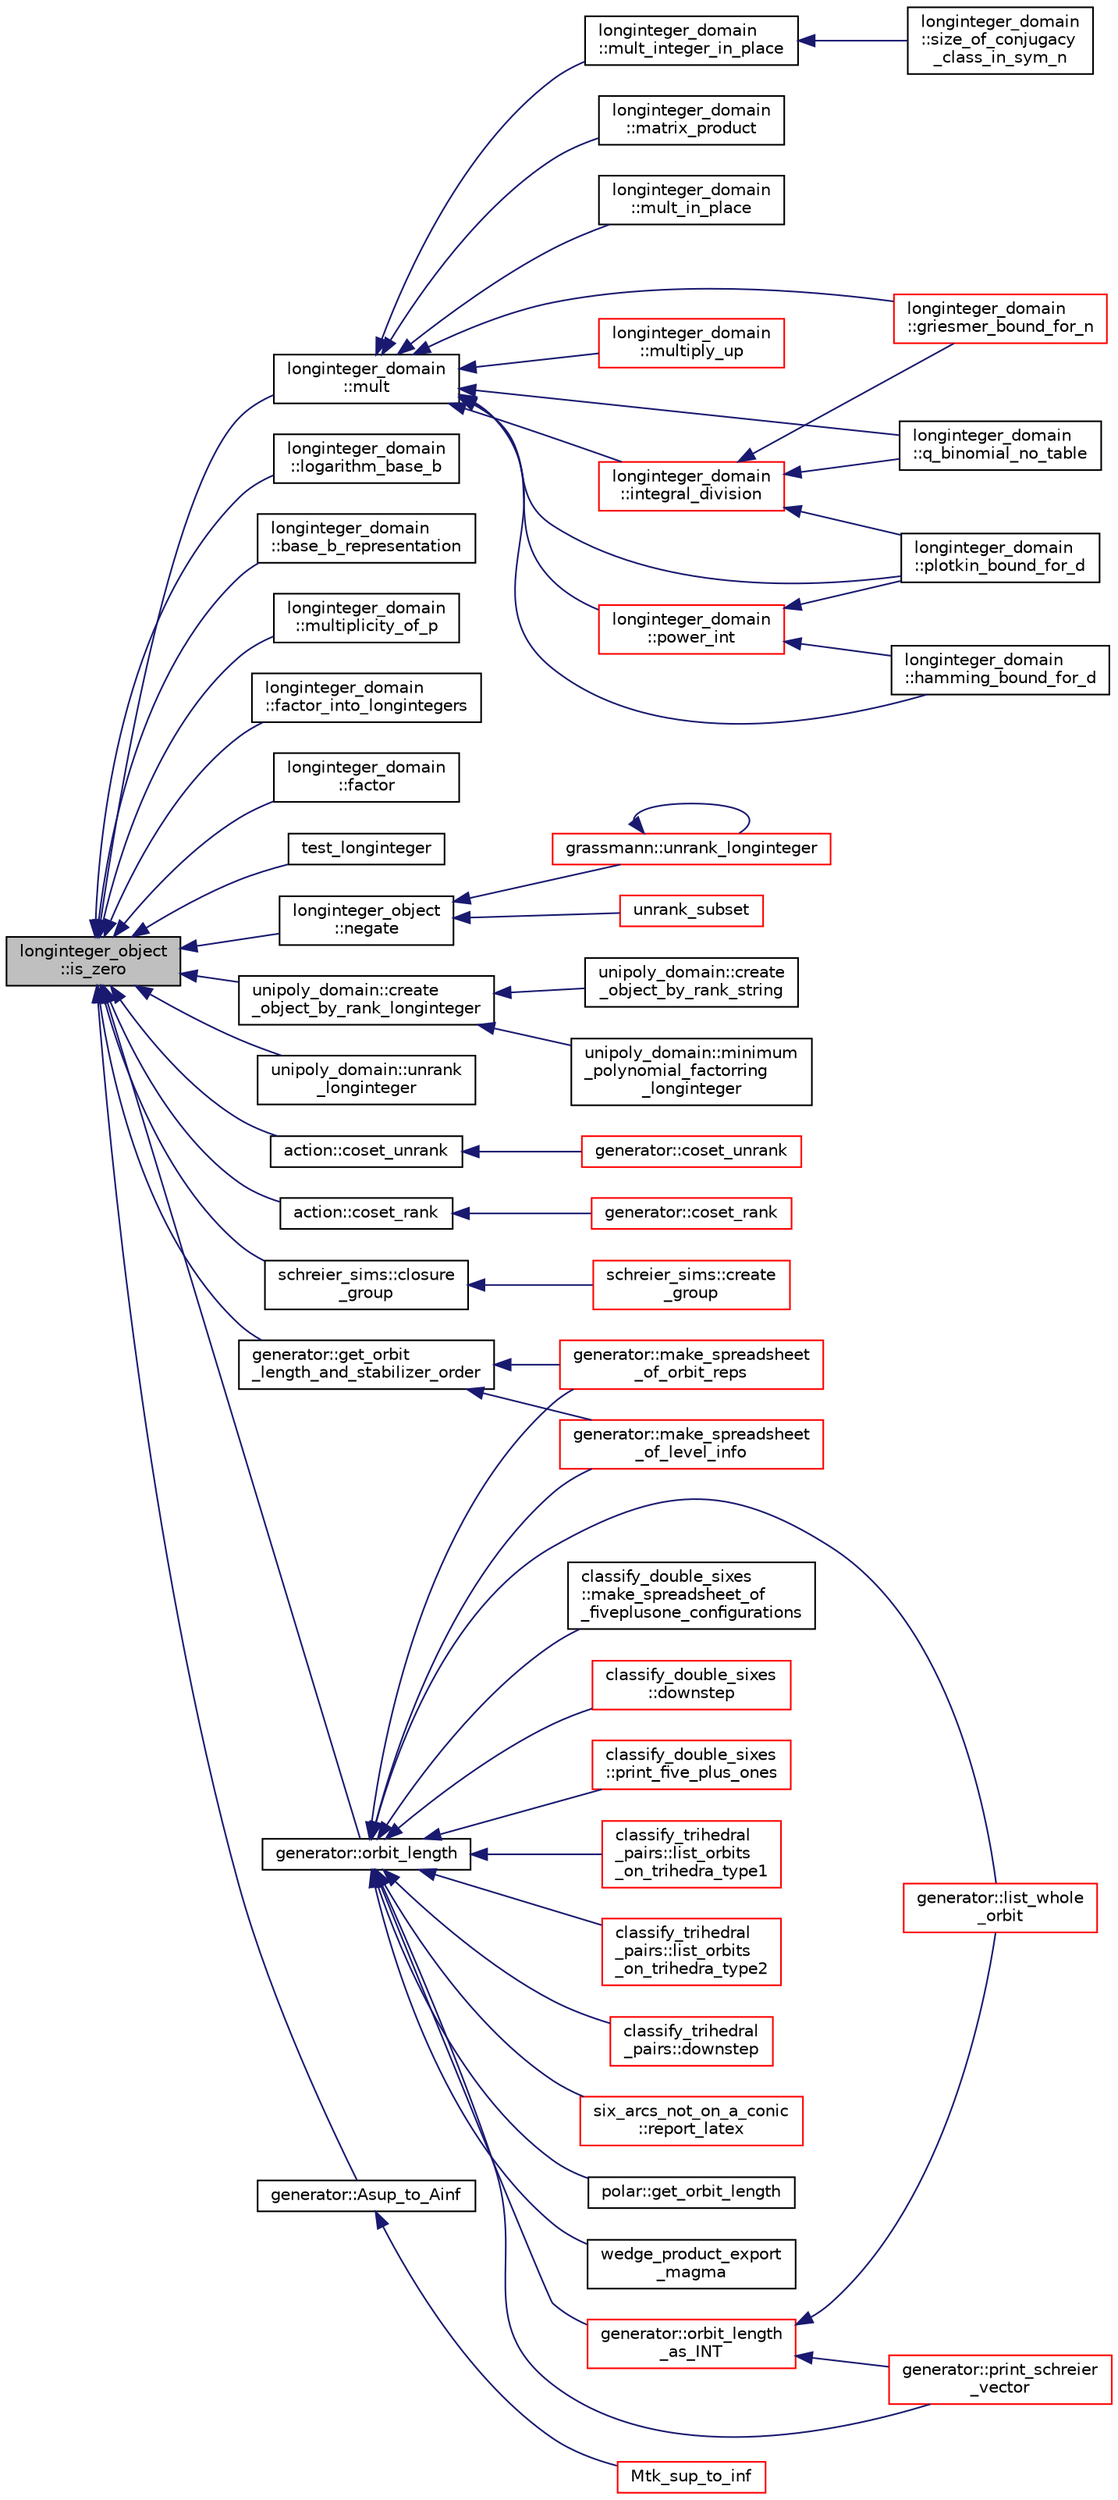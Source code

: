 digraph "longinteger_object::is_zero"
{
  edge [fontname="Helvetica",fontsize="10",labelfontname="Helvetica",labelfontsize="10"];
  node [fontname="Helvetica",fontsize="10",shape=record];
  rankdir="LR";
  Node2044 [label="longinteger_object\l::is_zero",height=0.2,width=0.4,color="black", fillcolor="grey75", style="filled", fontcolor="black"];
  Node2044 -> Node2045 [dir="back",color="midnightblue",fontsize="10",style="solid",fontname="Helvetica"];
  Node2045 [label="longinteger_domain\l::mult",height=0.2,width=0.4,color="black", fillcolor="white", style="filled",URL="$d2/d7a/classlonginteger__domain.html#add02b012364cf88ba81d81930b284c35"];
  Node2045 -> Node2046 [dir="back",color="midnightblue",fontsize="10",style="solid",fontname="Helvetica"];
  Node2046 [label="longinteger_domain\l::mult_in_place",height=0.2,width=0.4,color="black", fillcolor="white", style="filled",URL="$d2/d7a/classlonginteger__domain.html#a999f4469b82a86e12b45a39fe7c0074d"];
  Node2045 -> Node2047 [dir="back",color="midnightblue",fontsize="10",style="solid",fontname="Helvetica"];
  Node2047 [label="longinteger_domain\l::mult_integer_in_place",height=0.2,width=0.4,color="black", fillcolor="white", style="filled",URL="$d2/d7a/classlonginteger__domain.html#a02a15ae41f4c5a6144267a1bbdafe038"];
  Node2047 -> Node2048 [dir="back",color="midnightblue",fontsize="10",style="solid",fontname="Helvetica"];
  Node2048 [label="longinteger_domain\l::size_of_conjugacy\l_class_in_sym_n",height=0.2,width=0.4,color="black", fillcolor="white", style="filled",URL="$d2/d7a/classlonginteger__domain.html#aa82a43461e68d34733b1d58cce5a5505"];
  Node2045 -> Node2049 [dir="back",color="midnightblue",fontsize="10",style="solid",fontname="Helvetica"];
  Node2049 [label="longinteger_domain\l::multiply_up",height=0.2,width=0.4,color="red", fillcolor="white", style="filled",URL="$d2/d7a/classlonginteger__domain.html#a65d533a72b585214a10374b4a18eb713"];
  Node2045 -> Node2052 [dir="back",color="midnightblue",fontsize="10",style="solid",fontname="Helvetica"];
  Node2052 [label="longinteger_domain\l::integral_division",height=0.2,width=0.4,color="red", fillcolor="white", style="filled",URL="$d2/d7a/classlonginteger__domain.html#a1ecbac0518646945d9633a86844846aa"];
  Node2052 -> Node2069 [dir="back",color="midnightblue",fontsize="10",style="solid",fontname="Helvetica"];
  Node2069 [label="longinteger_domain\l::q_binomial_no_table",height=0.2,width=0.4,color="black", fillcolor="white", style="filled",URL="$d2/d7a/classlonginteger__domain.html#a2e84c4789cedf65f616992c323a7f610"];
  Node2052 -> Node2071 [dir="back",color="midnightblue",fontsize="10",style="solid",fontname="Helvetica"];
  Node2071 [label="longinteger_domain\l::plotkin_bound_for_d",height=0.2,width=0.4,color="black", fillcolor="white", style="filled",URL="$d2/d7a/classlonginteger__domain.html#ad8c2e4994b290f8ddf97e431f613e9da"];
  Node2052 -> Node2072 [dir="back",color="midnightblue",fontsize="10",style="solid",fontname="Helvetica"];
  Node2072 [label="longinteger_domain\l::griesmer_bound_for_n",height=0.2,width=0.4,color="red", fillcolor="white", style="filled",URL="$d2/d7a/classlonginteger__domain.html#af4d670e98c803dbce5433484af0e7b7d"];
  Node2045 -> Node2074 [dir="back",color="midnightblue",fontsize="10",style="solid",fontname="Helvetica"];
  Node2074 [label="longinteger_domain\l::power_int",height=0.2,width=0.4,color="red", fillcolor="white", style="filled",URL="$d2/d7a/classlonginteger__domain.html#adcc45b3b48746fa78c20881cd2553ab6"];
  Node2074 -> Node2076 [dir="back",color="midnightblue",fontsize="10",style="solid",fontname="Helvetica"];
  Node2076 [label="longinteger_domain\l::hamming_bound_for_d",height=0.2,width=0.4,color="black", fillcolor="white", style="filled",URL="$d2/d7a/classlonginteger__domain.html#a8286a3807d17fc93efa298fe34b5428b"];
  Node2074 -> Node2071 [dir="back",color="midnightblue",fontsize="10",style="solid",fontname="Helvetica"];
  Node2045 -> Node2069 [dir="back",color="midnightblue",fontsize="10",style="solid",fontname="Helvetica"];
  Node2045 -> Node2077 [dir="back",color="midnightblue",fontsize="10",style="solid",fontname="Helvetica"];
  Node2077 [label="longinteger_domain\l::matrix_product",height=0.2,width=0.4,color="black", fillcolor="white", style="filled",URL="$d2/d7a/classlonginteger__domain.html#acf1267141342f981b53103794d1ee3d0"];
  Node2045 -> Node2076 [dir="back",color="midnightblue",fontsize="10",style="solid",fontname="Helvetica"];
  Node2045 -> Node2071 [dir="back",color="midnightblue",fontsize="10",style="solid",fontname="Helvetica"];
  Node2045 -> Node2072 [dir="back",color="midnightblue",fontsize="10",style="solid",fontname="Helvetica"];
  Node2044 -> Node2056 [dir="back",color="midnightblue",fontsize="10",style="solid",fontname="Helvetica"];
  Node2056 [label="longinteger_domain\l::logarithm_base_b",height=0.2,width=0.4,color="black", fillcolor="white", style="filled",URL="$d2/d7a/classlonginteger__domain.html#a48ced88854ffc8207e85527bf01560ee"];
  Node2044 -> Node2057 [dir="back",color="midnightblue",fontsize="10",style="solid",fontname="Helvetica"];
  Node2057 [label="longinteger_domain\l::base_b_representation",height=0.2,width=0.4,color="black", fillcolor="white", style="filled",URL="$d2/d7a/classlonginteger__domain.html#abe671698af1fc0150d7adb18975788fc"];
  Node2044 -> Node2062 [dir="back",color="midnightblue",fontsize="10",style="solid",fontname="Helvetica"];
  Node2062 [label="longinteger_domain\l::multiplicity_of_p",height=0.2,width=0.4,color="black", fillcolor="white", style="filled",URL="$d2/d7a/classlonginteger__domain.html#a174b2ce4be57b455dee7c9562c56378b"];
  Node2044 -> Node2060 [dir="back",color="midnightblue",fontsize="10",style="solid",fontname="Helvetica"];
  Node2060 [label="longinteger_domain\l::factor_into_longintegers",height=0.2,width=0.4,color="black", fillcolor="white", style="filled",URL="$d2/d7a/classlonginteger__domain.html#aba5c9b9b4a3286551fb3bc5e102e2b63"];
  Node2044 -> Node2061 [dir="back",color="midnightblue",fontsize="10",style="solid",fontname="Helvetica"];
  Node2061 [label="longinteger_domain\l::factor",height=0.2,width=0.4,color="black", fillcolor="white", style="filled",URL="$d2/d7a/classlonginteger__domain.html#a2224c4efabb173607589de9b5d91cad0"];
  Node2044 -> Node2078 [dir="back",color="midnightblue",fontsize="10",style="solid",fontname="Helvetica"];
  Node2078 [label="test_longinteger",height=0.2,width=0.4,color="black", fillcolor="white", style="filled",URL="$d6/d94/longinteger__domain_8_c.html#aded6998d4e49439df8f00e8312030c56"];
  Node2044 -> Node2079 [dir="back",color="midnightblue",fontsize="10",style="solid",fontname="Helvetica"];
  Node2079 [label="longinteger_object\l::negate",height=0.2,width=0.4,color="black", fillcolor="white", style="filled",URL="$dd/d7e/classlonginteger__object.html#aa2305cd4d3ee6e462c70c40acc61a6af"];
  Node2079 -> Node2080 [dir="back",color="midnightblue",fontsize="10",style="solid",fontname="Helvetica"];
  Node2080 [label="grassmann::unrank_longinteger",height=0.2,width=0.4,color="red", fillcolor="white", style="filled",URL="$df/d02/classgrassmann.html#aede73ec7ffd4596b9b9953f5583bdc76"];
  Node2080 -> Node2080 [dir="back",color="midnightblue",fontsize="10",style="solid",fontname="Helvetica"];
  Node2079 -> Node2105 [dir="back",color="midnightblue",fontsize="10",style="solid",fontname="Helvetica"];
  Node2105 [label="unrank_subset",height=0.2,width=0.4,color="red", fillcolor="white", style="filled",URL="$de/ded/test2_8_c.html#a6e62c789be7f7dbbd6b92e0bd4d23fb6"];
  Node2044 -> Node2113 [dir="back",color="midnightblue",fontsize="10",style="solid",fontname="Helvetica"];
  Node2113 [label="unipoly_domain::create\l_object_by_rank_longinteger",height=0.2,width=0.4,color="black", fillcolor="white", style="filled",URL="$da/d3c/classunipoly__domain.html#ae0253c2cb878d008f01b59ec4a61a1a7"];
  Node2113 -> Node2114 [dir="back",color="midnightblue",fontsize="10",style="solid",fontname="Helvetica"];
  Node2114 [label="unipoly_domain::create\l_object_by_rank_string",height=0.2,width=0.4,color="black", fillcolor="white", style="filled",URL="$da/d3c/classunipoly__domain.html#ae3243756144f89d8a0fbd48f9e1d7840"];
  Node2113 -> Node2115 [dir="back",color="midnightblue",fontsize="10",style="solid",fontname="Helvetica"];
  Node2115 [label="unipoly_domain::minimum\l_polynomial_factorring\l_longinteger",height=0.2,width=0.4,color="black", fillcolor="white", style="filled",URL="$da/d3c/classunipoly__domain.html#a2c953e21fad2df88627ac8a289f3a77b"];
  Node2044 -> Node2116 [dir="back",color="midnightblue",fontsize="10",style="solid",fontname="Helvetica"];
  Node2116 [label="unipoly_domain::unrank\l_longinteger",height=0.2,width=0.4,color="black", fillcolor="white", style="filled",URL="$da/d3c/classunipoly__domain.html#a04097bd4234a2078e84f7474496a3e19"];
  Node2044 -> Node2117 [dir="back",color="midnightblue",fontsize="10",style="solid",fontname="Helvetica"];
  Node2117 [label="action::coset_unrank",height=0.2,width=0.4,color="black", fillcolor="white", style="filled",URL="$d2/d86/classaction.html#aeabf488f671d4e77a8a892eb58d82b34"];
  Node2117 -> Node2118 [dir="back",color="midnightblue",fontsize="10",style="solid",fontname="Helvetica"];
  Node2118 [label="generator::coset_unrank",height=0.2,width=0.4,color="red", fillcolor="white", style="filled",URL="$d7/d73/classgenerator.html#a489f02ee804f130f666029a46020aaf6"];
  Node2044 -> Node2149 [dir="back",color="midnightblue",fontsize="10",style="solid",fontname="Helvetica"];
  Node2149 [label="action::coset_rank",height=0.2,width=0.4,color="black", fillcolor="white", style="filled",URL="$d2/d86/classaction.html#a5757c5b9562366be88526cc943c015e0"];
  Node2149 -> Node2150 [dir="back",color="midnightblue",fontsize="10",style="solid",fontname="Helvetica"];
  Node2150 [label="generator::coset_rank",height=0.2,width=0.4,color="red", fillcolor="white", style="filled",URL="$d7/d73/classgenerator.html#aee00240c0ae71885dd9d23b5423c56d9"];
  Node2044 -> Node2153 [dir="back",color="midnightblue",fontsize="10",style="solid",fontname="Helvetica"];
  Node2153 [label="schreier_sims::closure\l_group",height=0.2,width=0.4,color="black", fillcolor="white", style="filled",URL="$d0/da8/classschreier__sims.html#ab7b5e8db97b550983b0213f713365feb"];
  Node2153 -> Node2154 [dir="back",color="midnightblue",fontsize="10",style="solid",fontname="Helvetica"];
  Node2154 [label="schreier_sims::create\l_group",height=0.2,width=0.4,color="red", fillcolor="white", style="filled",URL="$d0/da8/classschreier__sims.html#a1423aec8f5f7f69d0518cd4e69e29b07"];
  Node2044 -> Node2164 [dir="back",color="midnightblue",fontsize="10",style="solid",fontname="Helvetica"];
  Node2164 [label="generator::orbit_length",height=0.2,width=0.4,color="black", fillcolor="white", style="filled",URL="$d7/d73/classgenerator.html#a38a102d644c03c18ad901f1a815a7f6c"];
  Node2164 -> Node2165 [dir="back",color="midnightblue",fontsize="10",style="solid",fontname="Helvetica"];
  Node2165 [label="polar::get_orbit_length",height=0.2,width=0.4,color="black", fillcolor="white", style="filled",URL="$da/d1c/classpolar.html#a71a043abbfbafb684996d7ca7e14ac52"];
  Node2164 -> Node2166 [dir="back",color="midnightblue",fontsize="10",style="solid",fontname="Helvetica"];
  Node2166 [label="wedge_product_export\l_magma",height=0.2,width=0.4,color="black", fillcolor="white", style="filled",URL="$d3/d35/snakes__and__ladders__global_8_c.html#a089361716c9d4ced5fd32c64584e8648"];
  Node2164 -> Node2167 [dir="back",color="midnightblue",fontsize="10",style="solid",fontname="Helvetica"];
  Node2167 [label="generator::orbit_length\l_as_INT",height=0.2,width=0.4,color="red", fillcolor="white", style="filled",URL="$d7/d73/classgenerator.html#aecb478b303fd91af6a914f541906da39"];
  Node2167 -> Node2174 [dir="back",color="midnightblue",fontsize="10",style="solid",fontname="Helvetica"];
  Node2174 [label="generator::print_schreier\l_vector",height=0.2,width=0.4,color="red", fillcolor="white", style="filled",URL="$d7/d73/classgenerator.html#aa31c8a1d5c8f5ccb054a07455983b0d1"];
  Node2167 -> Node2124 [dir="back",color="midnightblue",fontsize="10",style="solid",fontname="Helvetica"];
  Node2124 [label="generator::list_whole\l_orbit",height=0.2,width=0.4,color="red", fillcolor="white", style="filled",URL="$d7/d73/classgenerator.html#aa102d1c1e32f0cd1dafeab1e0d1c18c1"];
  Node2164 -> Node2174 [dir="back",color="midnightblue",fontsize="10",style="solid",fontname="Helvetica"];
  Node2164 -> Node2124 [dir="back",color="midnightblue",fontsize="10",style="solid",fontname="Helvetica"];
  Node2164 -> Node2176 [dir="back",color="midnightblue",fontsize="10",style="solid",fontname="Helvetica"];
  Node2176 [label="generator::make_spreadsheet\l_of_orbit_reps",height=0.2,width=0.4,color="red", fillcolor="white", style="filled",URL="$d7/d73/classgenerator.html#a2fb3f7b149d0207cf859b33529282e22"];
  Node2164 -> Node2180 [dir="back",color="midnightblue",fontsize="10",style="solid",fontname="Helvetica"];
  Node2180 [label="generator::make_spreadsheet\l_of_level_info",height=0.2,width=0.4,color="red", fillcolor="white", style="filled",URL="$d7/d73/classgenerator.html#af24c5959de39cf89f983a29b8f6de902"];
  Node2164 -> Node2181 [dir="back",color="midnightblue",fontsize="10",style="solid",fontname="Helvetica"];
  Node2181 [label="classify_double_sixes\l::make_spreadsheet_of\l_fiveplusone_configurations",height=0.2,width=0.4,color="black", fillcolor="white", style="filled",URL="$dd/d23/classclassify__double__sixes.html#a6de01cd6f2d38e1187ae13a6d8ba10ef"];
  Node2164 -> Node2182 [dir="back",color="midnightblue",fontsize="10",style="solid",fontname="Helvetica"];
  Node2182 [label="classify_double_sixes\l::downstep",height=0.2,width=0.4,color="red", fillcolor="white", style="filled",URL="$dd/d23/classclassify__double__sixes.html#aed4b1460612fe2fd5b4e4611e83b2806"];
  Node2164 -> Node2184 [dir="back",color="midnightblue",fontsize="10",style="solid",fontname="Helvetica"];
  Node2184 [label="classify_double_sixes\l::print_five_plus_ones",height=0.2,width=0.4,color="red", fillcolor="white", style="filled",URL="$dd/d23/classclassify__double__sixes.html#a4211b29d5115343c52fef8a64d46a7c7"];
  Node2164 -> Node2186 [dir="back",color="midnightblue",fontsize="10",style="solid",fontname="Helvetica"];
  Node2186 [label="classify_trihedral\l_pairs::list_orbits\l_on_trihedra_type1",height=0.2,width=0.4,color="red", fillcolor="white", style="filled",URL="$d1/d21/classclassify__trihedral__pairs.html#a5289f00a07639129c5264ba88508ca13"];
  Node2164 -> Node2188 [dir="back",color="midnightblue",fontsize="10",style="solid",fontname="Helvetica"];
  Node2188 [label="classify_trihedral\l_pairs::list_orbits\l_on_trihedra_type2",height=0.2,width=0.4,color="red", fillcolor="white", style="filled",URL="$d1/d21/classclassify__trihedral__pairs.html#a98826e788eb4eedfc615144211032633"];
  Node2164 -> Node2189 [dir="back",color="midnightblue",fontsize="10",style="solid",fontname="Helvetica"];
  Node2189 [label="classify_trihedral\l_pairs::downstep",height=0.2,width=0.4,color="red", fillcolor="white", style="filled",URL="$d1/d21/classclassify__trihedral__pairs.html#a3fe3880b4f1451c976300cba97be0bbf"];
  Node2164 -> Node2194 [dir="back",color="midnightblue",fontsize="10",style="solid",fontname="Helvetica"];
  Node2194 [label="six_arcs_not_on_a_conic\l::report_latex",height=0.2,width=0.4,color="red", fillcolor="white", style="filled",URL="$d8/de6/classsix__arcs__not__on__a__conic.html#a7382d61449608121f5ef1d4d1c69756c"];
  Node2044 -> Node2195 [dir="back",color="midnightblue",fontsize="10",style="solid",fontname="Helvetica"];
  Node2195 [label="generator::get_orbit\l_length_and_stabilizer_order",height=0.2,width=0.4,color="black", fillcolor="white", style="filled",URL="$d7/d73/classgenerator.html#a3b61656a33d833f30f2ac88406186a36"];
  Node2195 -> Node2176 [dir="back",color="midnightblue",fontsize="10",style="solid",fontname="Helvetica"];
  Node2195 -> Node2180 [dir="back",color="midnightblue",fontsize="10",style="solid",fontname="Helvetica"];
  Node2044 -> Node2196 [dir="back",color="midnightblue",fontsize="10",style="solid",fontname="Helvetica"];
  Node2196 [label="generator::Asup_to_Ainf",height=0.2,width=0.4,color="black", fillcolor="white", style="filled",URL="$d7/d73/classgenerator.html#ab5aeff022e487b444c93f75ccfaa6829"];
  Node2196 -> Node2197 [dir="back",color="midnightblue",fontsize="10",style="solid",fontname="Helvetica"];
  Node2197 [label="Mtk_sup_to_inf",height=0.2,width=0.4,color="red", fillcolor="white", style="filled",URL="$d3/dfb/discreta__global_8_c.html#a71d19c0a0ff6e728c22fb07991564523"];
}
